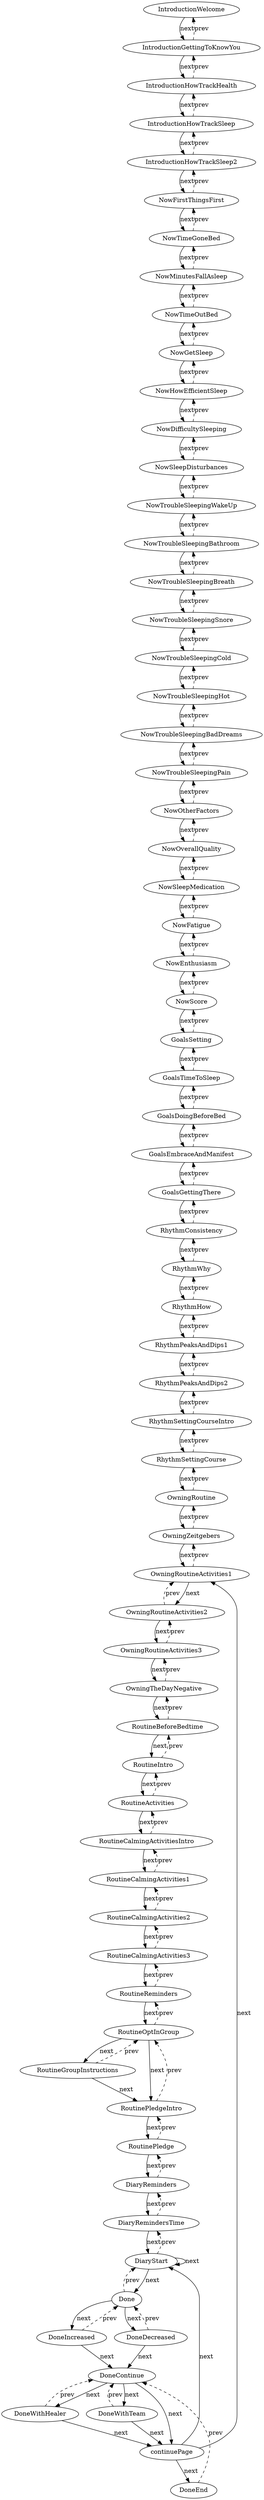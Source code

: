 digraph G {
IntroductionWelcome -> IntroductionGettingToKnowYou [label="next"];
IntroductionGettingToKnowYou -> IntroductionHowTrackHealth [label="next"];
IntroductionGettingToKnowYou -> IntroductionWelcome [label="prev",style="dashed"];
IntroductionHowTrackHealth -> IntroductionHowTrackSleep [label="next"];
IntroductionHowTrackHealth -> IntroductionGettingToKnowYou [label="prev",style="dashed"];
IntroductionHowTrackSleep -> IntroductionHowTrackSleep2 [label="next"];
IntroductionHowTrackSleep -> IntroductionHowTrackHealth [label="prev",style="dashed"];
IntroductionHowTrackSleep2 -> NowFirstThingsFirst [label="next"];
IntroductionHowTrackSleep2 -> IntroductionHowTrackSleep [label="prev",style="dashed"];
NowFirstThingsFirst -> NowTimeGoneBed [label="next"];
NowFirstThingsFirst -> IntroductionHowTrackSleep2 [label="prev",style="dashed"];
NowTimeGoneBed -> NowMinutesFallAsleep [label="next"];
NowTimeGoneBed -> NowFirstThingsFirst [label="prev",style="dashed"];
NowMinutesFallAsleep -> NowTimeOutBed [label="next"];
NowMinutesFallAsleep -> NowTimeGoneBed [label="prev",style="dashed"];
NowTimeOutBed -> NowGetSleep [label="next"];
NowTimeOutBed -> NowMinutesFallAsleep [label="prev",style="dashed"];
NowGetSleep -> NowHowEfficientSleep [label="next"];
NowGetSleep -> NowTimeOutBed [label="prev",style="dashed"];
NowHowEfficientSleep -> NowDifficultySleeping [label="next"];
NowHowEfficientSleep -> NowGetSleep [label="prev",style="dashed"];
NowDifficultySleeping -> NowSleepDisturbances [label="next"];
NowDifficultySleeping -> NowHowEfficientSleep [label="prev",style="dashed"];
NowSleepDisturbances -> NowTroubleSleepingWakeUp [label="next"];
NowSleepDisturbances -> NowDifficultySleeping [label="prev",style="dashed"];
NowTroubleSleepingWakeUp -> NowTroubleSleepingBathroom [label="next"];
NowTroubleSleepingWakeUp -> NowSleepDisturbances [label="prev",style="dashed"];
NowTroubleSleepingBathroom -> NowTroubleSleepingBreath [label="next"];
NowTroubleSleepingBathroom -> NowTroubleSleepingWakeUp [label="prev",style="dashed"];
NowTroubleSleepingBreath -> NowTroubleSleepingSnore [label="next"];
NowTroubleSleepingBreath -> NowTroubleSleepingBathroom [label="prev",style="dashed"];
NowTroubleSleepingSnore -> NowTroubleSleepingCold [label="next"];
NowTroubleSleepingSnore -> NowTroubleSleepingBreath [label="prev",style="dashed"];
NowTroubleSleepingCold -> NowTroubleSleepingHot [label="next"];
NowTroubleSleepingCold -> NowTroubleSleepingSnore [label="prev",style="dashed"];
NowTroubleSleepingHot -> NowTroubleSleepingBadDreams [label="next"];
NowTroubleSleepingHot -> NowTroubleSleepingCold [label="prev",style="dashed"];
NowTroubleSleepingBadDreams -> NowTroubleSleepingPain [label="next"];
NowTroubleSleepingBadDreams -> NowTroubleSleepingHot [label="prev",style="dashed"];
NowTroubleSleepingPain -> NowOtherFactors [label="next"];
NowTroubleSleepingPain -> NowTroubleSleepingBadDreams [label="prev",style="dashed"];
NowOtherFactors -> NowOverallQuality [label="next"];
NowOtherFactors -> NowTroubleSleepingPain [label="prev",style="dashed"];
NowOverallQuality -> NowSleepMedication [label="next"];
NowOverallQuality -> NowOtherFactors [label="prev",style="dashed"];
NowSleepMedication -> NowFatigue [label="next"];
NowSleepMedication -> NowOverallQuality [label="prev",style="dashed"];
NowFatigue -> NowEnthusiasm [label="next"];
NowFatigue -> NowSleepMedication [label="prev",style="dashed"];
NowEnthusiasm -> NowScore [label="next"];
NowEnthusiasm -> NowFatigue [label="prev",style="dashed"];
NowScore -> GoalsSetting [label="next"];
NowScore -> NowEnthusiasm [label="prev",style="dashed"];
GoalsSetting -> GoalsTimeToSleep [label="next"];
GoalsSetting -> NowScore [label="prev",style="dashed"];
GoalsTimeToSleep -> GoalsDoingBeforeBed [label="next"];
GoalsTimeToSleep -> GoalsSetting [label="prev",style="dashed"];
GoalsDoingBeforeBed -> GoalsEmbraceAndManifest [label="next"];
GoalsDoingBeforeBed -> GoalsTimeToSleep [label="prev",style="dashed"];
GoalsEmbraceAndManifest -> GoalsGettingThere [label="next"];
GoalsEmbraceAndManifest -> GoalsDoingBeforeBed [label="prev",style="dashed"];
GoalsGettingThere -> RhythmConsistency [label="next"];
GoalsGettingThere -> GoalsEmbraceAndManifest [label="prev",style="dashed"];
RhythmConsistency -> RhythmWhy [label="next"];
RhythmConsistency -> GoalsGettingThere [label="prev",style="dashed"];
RhythmWhy -> RhythmHow [label="next"];
RhythmWhy -> RhythmConsistency [label="prev",style="dashed"];
RhythmHow -> RhythmPeaksAndDips1 [label="next"];
RhythmHow -> RhythmWhy [label="prev",style="dashed"];
RhythmPeaksAndDips1 -> RhythmPeaksAndDips2 [label="next"];
RhythmPeaksAndDips1 -> RhythmHow [label="prev",style="dashed"];
RhythmPeaksAndDips2 -> RhythmSettingCourseIntro [label="next"];
RhythmPeaksAndDips2 -> RhythmPeaksAndDips1 [label="prev",style="dashed"];
RhythmSettingCourseIntro -> RhythmSettingCourse [label="next"];
RhythmSettingCourseIntro -> RhythmPeaksAndDips2 [label="prev",style="dashed"];
RhythmSettingCourse -> OwningRoutine [label="next"];
RhythmSettingCourse -> RhythmSettingCourseIntro [label="prev",style="dashed"];
OwningRoutine -> OwningZeitgebers [label="next"];
OwningRoutine -> RhythmSettingCourse [label="prev",style="dashed"];
OwningZeitgebers -> OwningRoutineActivities1 [label="next"];
OwningZeitgebers -> OwningRoutine [label="prev",style="dashed"];
OwningRoutineActivities1 -> OwningRoutineActivities2 [label="next"];
OwningRoutineActivities1 -> OwningZeitgebers [label="prev",style="dashed"];
OwningRoutineActivities2 -> OwningRoutineActivities3 [label="next"];
OwningRoutineActivities2 -> OwningRoutineActivities1 [label="prev",style="dashed"];
OwningRoutineActivities3 -> OwningTheDayNegative [label="next"];
OwningRoutineActivities3 -> OwningRoutineActivities2 [label="prev",style="dashed"];
OwningTheDayNegative -> RoutineBeforeBedtime [label="next"];
OwningTheDayNegative -> OwningRoutineActivities3 [label="prev",style="dashed"];
RoutineBeforeBedtime -> RoutineIntro [label="next"];
RoutineBeforeBedtime -> OwningTheDayNegative [label="prev",style="dashed"];
RoutineIntro -> RoutineActivities [label="next"];
RoutineIntro -> RoutineBeforeBedtime [label="prev",style="dashed"];
RoutineActivities -> RoutineCalmingActivitiesIntro [label="next"];
RoutineActivities -> RoutineIntro [label="prev",style="dashed"];
RoutineCalmingActivitiesIntro -> RoutineCalmingActivities1 [label="next"];
RoutineCalmingActivitiesIntro -> RoutineActivities [label="prev",style="dashed"];
RoutineCalmingActivities1 -> RoutineCalmingActivities2 [label="next"];
RoutineCalmingActivities1 -> RoutineCalmingActivitiesIntro [label="prev",style="dashed"];
RoutineCalmingActivities2 -> RoutineCalmingActivities3 [label="next"];
RoutineCalmingActivities2 -> RoutineCalmingActivities1 [label="prev",style="dashed"];
RoutineCalmingActivities3 -> RoutineReminders [label="next"];
RoutineCalmingActivities3 -> RoutineCalmingActivities2 [label="prev",style="dashed"];
RoutineReminders -> RoutineOptInGroup [label="next"];
RoutineReminders -> RoutineCalmingActivities3 [label="prev",style="dashed"];
RoutineOptInGroup -> RoutineGroupInstructions [label="next"];
RoutineOptInGroup -> RoutinePledgeIntro [label="next"];
RoutineOptInGroup -> RoutineReminders [label="prev",style="dashed"];
RoutineGroupInstructions -> RoutinePledgeIntro [label="next"];
RoutineGroupInstructions -> RoutineOptInGroup [label="prev",style="dashed"];
RoutinePledgeIntro -> RoutinePledge [label="next"];
RoutinePledgeIntro -> RoutineOptInGroup [label="prev",style="dashed"];
RoutinePledge -> DiaryReminders [label="next"];
RoutinePledge -> RoutinePledgeIntro [label="prev",style="dashed"];
DiaryReminders -> DiaryRemindersTime [label="next"];
DiaryReminders -> RoutinePledge [label="prev",style="dashed"];
DiaryRemindersTime -> DiaryStart [label="next"];
DiaryRemindersTime -> DiaryReminders [label="prev",style="dashed"];
DiaryStart -> Done [label="next"];
DiaryStart -> DiaryStart [label="next"];
DiaryStart -> DiaryRemindersTime [label="prev",style="dashed"];
Done -> DoneDecreased [label="next"];
Done -> DoneIncreased [label="next"];
Done -> DiaryStart [label="prev",style="dashed"];
DoneIncreased -> DoneContinue [label="next"];
DoneIncreased -> Done [label="prev",style="dashed"];
DoneDecreased -> DoneContinue [label="next"];
DoneDecreased -> Done [label="prev",style="dashed"];
DoneContinue -> DoneWithHealer [label="next"];
DoneContinue -> DoneWithTeam [label="next"];
DoneContinue -> continuePage [label="next"];
DoneWithHealer -> continuePage [label="next"];
DoneWithHealer -> DoneContinue [label="prev",style="dashed"];
DoneWithTeam -> continuePage [label="next"];
DoneWithTeam -> DoneContinue [label="prev",style="dashed"];
continuePage -> DiaryStart [label="next"];
continuePage -> OwningRoutineActivities1 [label="next"];
continuePage -> DoneEnd [label="next"];
DoneEnd -> DoneContinue [label="prev",style="dashed"];
}
